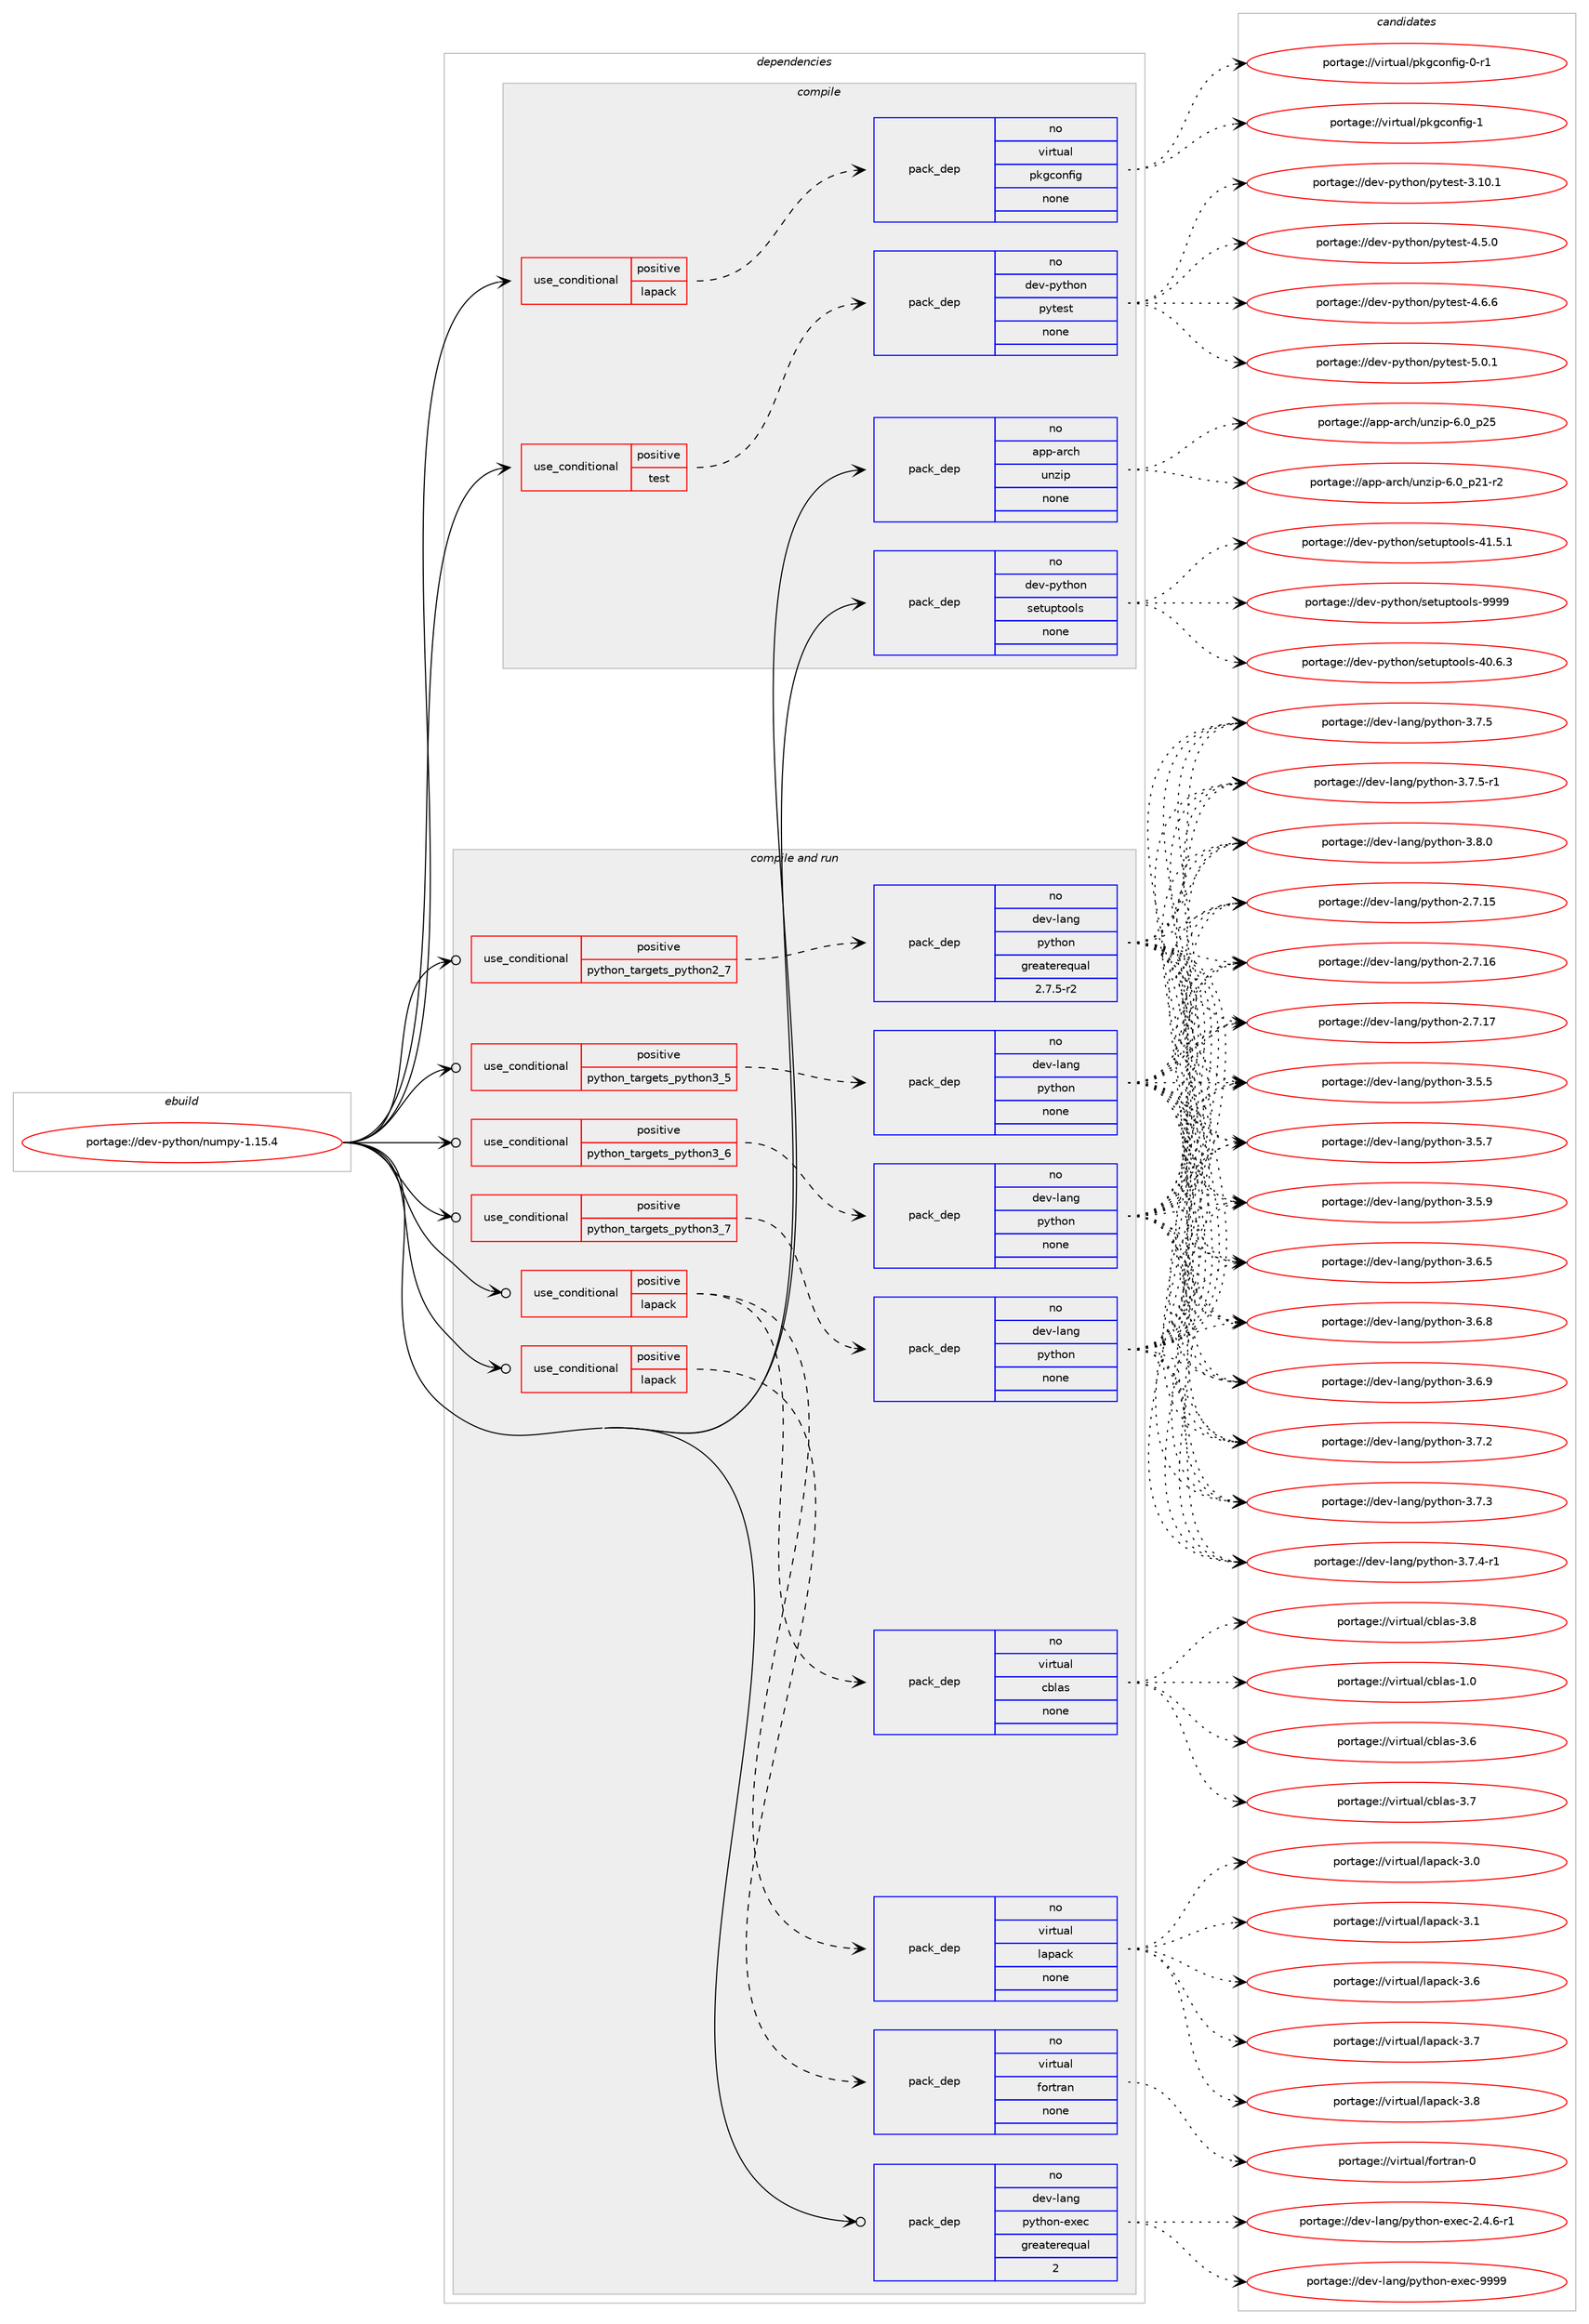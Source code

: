 digraph prolog {

# *************
# Graph options
# *************

newrank=true;
concentrate=true;
compound=true;
graph [rankdir=LR,fontname=Helvetica,fontsize=10,ranksep=1.5];#, ranksep=2.5, nodesep=0.2];
edge  [arrowhead=vee];
node  [fontname=Helvetica,fontsize=10];

# **********
# The ebuild
# **********

subgraph cluster_leftcol {
color=gray;
rank=same;
label=<<i>ebuild</i>>;
id [label="portage://dev-python/numpy-1.15.4", color=red, width=4, href="../dev-python/numpy-1.15.4.svg"];
}

# ****************
# The dependencies
# ****************

subgraph cluster_midcol {
color=gray;
label=<<i>dependencies</i>>;
subgraph cluster_compile {
fillcolor="#eeeeee";
style=filled;
label=<<i>compile</i>>;
subgraph cond32673 {
dependency152321 [label=<<TABLE BORDER="0" CELLBORDER="1" CELLSPACING="0" CELLPADDING="4"><TR><TD ROWSPAN="3" CELLPADDING="10">use_conditional</TD></TR><TR><TD>positive</TD></TR><TR><TD>lapack</TD></TR></TABLE>>, shape=none, color=red];
subgraph pack116319 {
dependency152322 [label=<<TABLE BORDER="0" CELLBORDER="1" CELLSPACING="0" CELLPADDING="4" WIDTH="220"><TR><TD ROWSPAN="6" CELLPADDING="30">pack_dep</TD></TR><TR><TD WIDTH="110">no</TD></TR><TR><TD>virtual</TD></TR><TR><TD>pkgconfig</TD></TR><TR><TD>none</TD></TR><TR><TD></TD></TR></TABLE>>, shape=none, color=blue];
}
dependency152321:e -> dependency152322:w [weight=20,style="dashed",arrowhead="vee"];
}
id:e -> dependency152321:w [weight=20,style="solid",arrowhead="vee"];
subgraph cond32674 {
dependency152323 [label=<<TABLE BORDER="0" CELLBORDER="1" CELLSPACING="0" CELLPADDING="4"><TR><TD ROWSPAN="3" CELLPADDING="10">use_conditional</TD></TR><TR><TD>positive</TD></TR><TR><TD>test</TD></TR></TABLE>>, shape=none, color=red];
subgraph pack116320 {
dependency152324 [label=<<TABLE BORDER="0" CELLBORDER="1" CELLSPACING="0" CELLPADDING="4" WIDTH="220"><TR><TD ROWSPAN="6" CELLPADDING="30">pack_dep</TD></TR><TR><TD WIDTH="110">no</TD></TR><TR><TD>dev-python</TD></TR><TR><TD>pytest</TD></TR><TR><TD>none</TD></TR><TR><TD></TD></TR></TABLE>>, shape=none, color=blue];
}
dependency152323:e -> dependency152324:w [weight=20,style="dashed",arrowhead="vee"];
}
id:e -> dependency152323:w [weight=20,style="solid",arrowhead="vee"];
subgraph pack116321 {
dependency152325 [label=<<TABLE BORDER="0" CELLBORDER="1" CELLSPACING="0" CELLPADDING="4" WIDTH="220"><TR><TD ROWSPAN="6" CELLPADDING="30">pack_dep</TD></TR><TR><TD WIDTH="110">no</TD></TR><TR><TD>app-arch</TD></TR><TR><TD>unzip</TD></TR><TR><TD>none</TD></TR><TR><TD></TD></TR></TABLE>>, shape=none, color=blue];
}
id:e -> dependency152325:w [weight=20,style="solid",arrowhead="vee"];
subgraph pack116322 {
dependency152326 [label=<<TABLE BORDER="0" CELLBORDER="1" CELLSPACING="0" CELLPADDING="4" WIDTH="220"><TR><TD ROWSPAN="6" CELLPADDING="30">pack_dep</TD></TR><TR><TD WIDTH="110">no</TD></TR><TR><TD>dev-python</TD></TR><TR><TD>setuptools</TD></TR><TR><TD>none</TD></TR><TR><TD></TD></TR></TABLE>>, shape=none, color=blue];
}
id:e -> dependency152326:w [weight=20,style="solid",arrowhead="vee"];
}
subgraph cluster_compileandrun {
fillcolor="#eeeeee";
style=filled;
label=<<i>compile and run</i>>;
subgraph cond32675 {
dependency152327 [label=<<TABLE BORDER="0" CELLBORDER="1" CELLSPACING="0" CELLPADDING="4"><TR><TD ROWSPAN="3" CELLPADDING="10">use_conditional</TD></TR><TR><TD>positive</TD></TR><TR><TD>lapack</TD></TR></TABLE>>, shape=none, color=red];
subgraph pack116323 {
dependency152328 [label=<<TABLE BORDER="0" CELLBORDER="1" CELLSPACING="0" CELLPADDING="4" WIDTH="220"><TR><TD ROWSPAN="6" CELLPADDING="30">pack_dep</TD></TR><TR><TD WIDTH="110">no</TD></TR><TR><TD>virtual</TD></TR><TR><TD>cblas</TD></TR><TR><TD>none</TD></TR><TR><TD></TD></TR></TABLE>>, shape=none, color=blue];
}
dependency152327:e -> dependency152328:w [weight=20,style="dashed",arrowhead="vee"];
subgraph pack116324 {
dependency152329 [label=<<TABLE BORDER="0" CELLBORDER="1" CELLSPACING="0" CELLPADDING="4" WIDTH="220"><TR><TD ROWSPAN="6" CELLPADDING="30">pack_dep</TD></TR><TR><TD WIDTH="110">no</TD></TR><TR><TD>virtual</TD></TR><TR><TD>lapack</TD></TR><TR><TD>none</TD></TR><TR><TD></TD></TR></TABLE>>, shape=none, color=blue];
}
dependency152327:e -> dependency152329:w [weight=20,style="dashed",arrowhead="vee"];
}
id:e -> dependency152327:w [weight=20,style="solid",arrowhead="odotvee"];
subgraph cond32676 {
dependency152330 [label=<<TABLE BORDER="0" CELLBORDER="1" CELLSPACING="0" CELLPADDING="4"><TR><TD ROWSPAN="3" CELLPADDING="10">use_conditional</TD></TR><TR><TD>positive</TD></TR><TR><TD>lapack</TD></TR></TABLE>>, shape=none, color=red];
subgraph pack116325 {
dependency152331 [label=<<TABLE BORDER="0" CELLBORDER="1" CELLSPACING="0" CELLPADDING="4" WIDTH="220"><TR><TD ROWSPAN="6" CELLPADDING="30">pack_dep</TD></TR><TR><TD WIDTH="110">no</TD></TR><TR><TD>virtual</TD></TR><TR><TD>fortran</TD></TR><TR><TD>none</TD></TR><TR><TD></TD></TR></TABLE>>, shape=none, color=blue];
}
dependency152330:e -> dependency152331:w [weight=20,style="dashed",arrowhead="vee"];
}
id:e -> dependency152330:w [weight=20,style="solid",arrowhead="odotvee"];
subgraph cond32677 {
dependency152332 [label=<<TABLE BORDER="0" CELLBORDER="1" CELLSPACING="0" CELLPADDING="4"><TR><TD ROWSPAN="3" CELLPADDING="10">use_conditional</TD></TR><TR><TD>positive</TD></TR><TR><TD>python_targets_python2_7</TD></TR></TABLE>>, shape=none, color=red];
subgraph pack116326 {
dependency152333 [label=<<TABLE BORDER="0" CELLBORDER="1" CELLSPACING="0" CELLPADDING="4" WIDTH="220"><TR><TD ROWSPAN="6" CELLPADDING="30">pack_dep</TD></TR><TR><TD WIDTH="110">no</TD></TR><TR><TD>dev-lang</TD></TR><TR><TD>python</TD></TR><TR><TD>greaterequal</TD></TR><TR><TD>2.7.5-r2</TD></TR></TABLE>>, shape=none, color=blue];
}
dependency152332:e -> dependency152333:w [weight=20,style="dashed",arrowhead="vee"];
}
id:e -> dependency152332:w [weight=20,style="solid",arrowhead="odotvee"];
subgraph cond32678 {
dependency152334 [label=<<TABLE BORDER="0" CELLBORDER="1" CELLSPACING="0" CELLPADDING="4"><TR><TD ROWSPAN="3" CELLPADDING="10">use_conditional</TD></TR><TR><TD>positive</TD></TR><TR><TD>python_targets_python3_5</TD></TR></TABLE>>, shape=none, color=red];
subgraph pack116327 {
dependency152335 [label=<<TABLE BORDER="0" CELLBORDER="1" CELLSPACING="0" CELLPADDING="4" WIDTH="220"><TR><TD ROWSPAN="6" CELLPADDING="30">pack_dep</TD></TR><TR><TD WIDTH="110">no</TD></TR><TR><TD>dev-lang</TD></TR><TR><TD>python</TD></TR><TR><TD>none</TD></TR><TR><TD></TD></TR></TABLE>>, shape=none, color=blue];
}
dependency152334:e -> dependency152335:w [weight=20,style="dashed",arrowhead="vee"];
}
id:e -> dependency152334:w [weight=20,style="solid",arrowhead="odotvee"];
subgraph cond32679 {
dependency152336 [label=<<TABLE BORDER="0" CELLBORDER="1" CELLSPACING="0" CELLPADDING="4"><TR><TD ROWSPAN="3" CELLPADDING="10">use_conditional</TD></TR><TR><TD>positive</TD></TR><TR><TD>python_targets_python3_6</TD></TR></TABLE>>, shape=none, color=red];
subgraph pack116328 {
dependency152337 [label=<<TABLE BORDER="0" CELLBORDER="1" CELLSPACING="0" CELLPADDING="4" WIDTH="220"><TR><TD ROWSPAN="6" CELLPADDING="30">pack_dep</TD></TR><TR><TD WIDTH="110">no</TD></TR><TR><TD>dev-lang</TD></TR><TR><TD>python</TD></TR><TR><TD>none</TD></TR><TR><TD></TD></TR></TABLE>>, shape=none, color=blue];
}
dependency152336:e -> dependency152337:w [weight=20,style="dashed",arrowhead="vee"];
}
id:e -> dependency152336:w [weight=20,style="solid",arrowhead="odotvee"];
subgraph cond32680 {
dependency152338 [label=<<TABLE BORDER="0" CELLBORDER="1" CELLSPACING="0" CELLPADDING="4"><TR><TD ROWSPAN="3" CELLPADDING="10">use_conditional</TD></TR><TR><TD>positive</TD></TR><TR><TD>python_targets_python3_7</TD></TR></TABLE>>, shape=none, color=red];
subgraph pack116329 {
dependency152339 [label=<<TABLE BORDER="0" CELLBORDER="1" CELLSPACING="0" CELLPADDING="4" WIDTH="220"><TR><TD ROWSPAN="6" CELLPADDING="30">pack_dep</TD></TR><TR><TD WIDTH="110">no</TD></TR><TR><TD>dev-lang</TD></TR><TR><TD>python</TD></TR><TR><TD>none</TD></TR><TR><TD></TD></TR></TABLE>>, shape=none, color=blue];
}
dependency152338:e -> dependency152339:w [weight=20,style="dashed",arrowhead="vee"];
}
id:e -> dependency152338:w [weight=20,style="solid",arrowhead="odotvee"];
subgraph pack116330 {
dependency152340 [label=<<TABLE BORDER="0" CELLBORDER="1" CELLSPACING="0" CELLPADDING="4" WIDTH="220"><TR><TD ROWSPAN="6" CELLPADDING="30">pack_dep</TD></TR><TR><TD WIDTH="110">no</TD></TR><TR><TD>dev-lang</TD></TR><TR><TD>python-exec</TD></TR><TR><TD>greaterequal</TD></TR><TR><TD>2</TD></TR></TABLE>>, shape=none, color=blue];
}
id:e -> dependency152340:w [weight=20,style="solid",arrowhead="odotvee"];
}
subgraph cluster_run {
fillcolor="#eeeeee";
style=filled;
label=<<i>run</i>>;
}
}

# **************
# The candidates
# **************

subgraph cluster_choices {
rank=same;
color=gray;
label=<<i>candidates</i>>;

subgraph choice116319 {
color=black;
nodesep=1;
choiceportage11810511411611797108471121071039911111010210510345484511449 [label="portage://virtual/pkgconfig-0-r1", color=red, width=4,href="../virtual/pkgconfig-0-r1.svg"];
choiceportage1181051141161179710847112107103991111101021051034549 [label="portage://virtual/pkgconfig-1", color=red, width=4,href="../virtual/pkgconfig-1.svg"];
dependency152322:e -> choiceportage11810511411611797108471121071039911111010210510345484511449:w [style=dotted,weight="100"];
dependency152322:e -> choiceportage1181051141161179710847112107103991111101021051034549:w [style=dotted,weight="100"];
}
subgraph choice116320 {
color=black;
nodesep=1;
choiceportage100101118451121211161041111104711212111610111511645514649484649 [label="portage://dev-python/pytest-3.10.1", color=red, width=4,href="../dev-python/pytest-3.10.1.svg"];
choiceportage1001011184511212111610411111047112121116101115116455246534648 [label="portage://dev-python/pytest-4.5.0", color=red, width=4,href="../dev-python/pytest-4.5.0.svg"];
choiceportage1001011184511212111610411111047112121116101115116455246544654 [label="portage://dev-python/pytest-4.6.6", color=red, width=4,href="../dev-python/pytest-4.6.6.svg"];
choiceportage1001011184511212111610411111047112121116101115116455346484649 [label="portage://dev-python/pytest-5.0.1", color=red, width=4,href="../dev-python/pytest-5.0.1.svg"];
dependency152324:e -> choiceportage100101118451121211161041111104711212111610111511645514649484649:w [style=dotted,weight="100"];
dependency152324:e -> choiceportage1001011184511212111610411111047112121116101115116455246534648:w [style=dotted,weight="100"];
dependency152324:e -> choiceportage1001011184511212111610411111047112121116101115116455246544654:w [style=dotted,weight="100"];
dependency152324:e -> choiceportage1001011184511212111610411111047112121116101115116455346484649:w [style=dotted,weight="100"];
}
subgraph choice116321 {
color=black;
nodesep=1;
choiceportage9711211245971149910447117110122105112455446489511250494511450 [label="portage://app-arch/unzip-6.0_p21-r2", color=red, width=4,href="../app-arch/unzip-6.0_p21-r2.svg"];
choiceportage971121124597114991044711711012210511245544648951125053 [label="portage://app-arch/unzip-6.0_p25", color=red, width=4,href="../app-arch/unzip-6.0_p25.svg"];
dependency152325:e -> choiceportage9711211245971149910447117110122105112455446489511250494511450:w [style=dotted,weight="100"];
dependency152325:e -> choiceportage971121124597114991044711711012210511245544648951125053:w [style=dotted,weight="100"];
}
subgraph choice116322 {
color=black;
nodesep=1;
choiceportage100101118451121211161041111104711510111611711211611111110811545524846544651 [label="portage://dev-python/setuptools-40.6.3", color=red, width=4,href="../dev-python/setuptools-40.6.3.svg"];
choiceportage100101118451121211161041111104711510111611711211611111110811545524946534649 [label="portage://dev-python/setuptools-41.5.1", color=red, width=4,href="../dev-python/setuptools-41.5.1.svg"];
choiceportage10010111845112121116104111110471151011161171121161111111081154557575757 [label="portage://dev-python/setuptools-9999", color=red, width=4,href="../dev-python/setuptools-9999.svg"];
dependency152326:e -> choiceportage100101118451121211161041111104711510111611711211611111110811545524846544651:w [style=dotted,weight="100"];
dependency152326:e -> choiceportage100101118451121211161041111104711510111611711211611111110811545524946534649:w [style=dotted,weight="100"];
dependency152326:e -> choiceportage10010111845112121116104111110471151011161171121161111111081154557575757:w [style=dotted,weight="100"];
}
subgraph choice116323 {
color=black;
nodesep=1;
choiceportage118105114116117971084799981089711545494648 [label="portage://virtual/cblas-1.0", color=red, width=4,href="../virtual/cblas-1.0.svg"];
choiceportage118105114116117971084799981089711545514654 [label="portage://virtual/cblas-3.6", color=red, width=4,href="../virtual/cblas-3.6.svg"];
choiceportage118105114116117971084799981089711545514655 [label="portage://virtual/cblas-3.7", color=red, width=4,href="../virtual/cblas-3.7.svg"];
choiceportage118105114116117971084799981089711545514656 [label="portage://virtual/cblas-3.8", color=red, width=4,href="../virtual/cblas-3.8.svg"];
dependency152328:e -> choiceportage118105114116117971084799981089711545494648:w [style=dotted,weight="100"];
dependency152328:e -> choiceportage118105114116117971084799981089711545514654:w [style=dotted,weight="100"];
dependency152328:e -> choiceportage118105114116117971084799981089711545514655:w [style=dotted,weight="100"];
dependency152328:e -> choiceportage118105114116117971084799981089711545514656:w [style=dotted,weight="100"];
}
subgraph choice116324 {
color=black;
nodesep=1;
choiceportage118105114116117971084710897112979910745514648 [label="portage://virtual/lapack-3.0", color=red, width=4,href="../virtual/lapack-3.0.svg"];
choiceportage118105114116117971084710897112979910745514649 [label="portage://virtual/lapack-3.1", color=red, width=4,href="../virtual/lapack-3.1.svg"];
choiceportage118105114116117971084710897112979910745514654 [label="portage://virtual/lapack-3.6", color=red, width=4,href="../virtual/lapack-3.6.svg"];
choiceportage118105114116117971084710897112979910745514655 [label="portage://virtual/lapack-3.7", color=red, width=4,href="../virtual/lapack-3.7.svg"];
choiceportage118105114116117971084710897112979910745514656 [label="portage://virtual/lapack-3.8", color=red, width=4,href="../virtual/lapack-3.8.svg"];
dependency152329:e -> choiceportage118105114116117971084710897112979910745514648:w [style=dotted,weight="100"];
dependency152329:e -> choiceportage118105114116117971084710897112979910745514649:w [style=dotted,weight="100"];
dependency152329:e -> choiceportage118105114116117971084710897112979910745514654:w [style=dotted,weight="100"];
dependency152329:e -> choiceportage118105114116117971084710897112979910745514655:w [style=dotted,weight="100"];
dependency152329:e -> choiceportage118105114116117971084710897112979910745514656:w [style=dotted,weight="100"];
}
subgraph choice116325 {
color=black;
nodesep=1;
choiceportage1181051141161179710847102111114116114971104548 [label="portage://virtual/fortran-0", color=red, width=4,href="../virtual/fortran-0.svg"];
dependency152331:e -> choiceportage1181051141161179710847102111114116114971104548:w [style=dotted,weight="100"];
}
subgraph choice116326 {
color=black;
nodesep=1;
choiceportage10010111845108971101034711212111610411111045504655464953 [label="portage://dev-lang/python-2.7.15", color=red, width=4,href="../dev-lang/python-2.7.15.svg"];
choiceportage10010111845108971101034711212111610411111045504655464954 [label="portage://dev-lang/python-2.7.16", color=red, width=4,href="../dev-lang/python-2.7.16.svg"];
choiceportage10010111845108971101034711212111610411111045504655464955 [label="portage://dev-lang/python-2.7.17", color=red, width=4,href="../dev-lang/python-2.7.17.svg"];
choiceportage100101118451089711010347112121116104111110455146534653 [label="portage://dev-lang/python-3.5.5", color=red, width=4,href="../dev-lang/python-3.5.5.svg"];
choiceportage100101118451089711010347112121116104111110455146534655 [label="portage://dev-lang/python-3.5.7", color=red, width=4,href="../dev-lang/python-3.5.7.svg"];
choiceportage100101118451089711010347112121116104111110455146534657 [label="portage://dev-lang/python-3.5.9", color=red, width=4,href="../dev-lang/python-3.5.9.svg"];
choiceportage100101118451089711010347112121116104111110455146544653 [label="portage://dev-lang/python-3.6.5", color=red, width=4,href="../dev-lang/python-3.6.5.svg"];
choiceportage100101118451089711010347112121116104111110455146544656 [label="portage://dev-lang/python-3.6.8", color=red, width=4,href="../dev-lang/python-3.6.8.svg"];
choiceportage100101118451089711010347112121116104111110455146544657 [label="portage://dev-lang/python-3.6.9", color=red, width=4,href="../dev-lang/python-3.6.9.svg"];
choiceportage100101118451089711010347112121116104111110455146554650 [label="portage://dev-lang/python-3.7.2", color=red, width=4,href="../dev-lang/python-3.7.2.svg"];
choiceportage100101118451089711010347112121116104111110455146554651 [label="portage://dev-lang/python-3.7.3", color=red, width=4,href="../dev-lang/python-3.7.3.svg"];
choiceportage1001011184510897110103471121211161041111104551465546524511449 [label="portage://dev-lang/python-3.7.4-r1", color=red, width=4,href="../dev-lang/python-3.7.4-r1.svg"];
choiceportage100101118451089711010347112121116104111110455146554653 [label="portage://dev-lang/python-3.7.5", color=red, width=4,href="../dev-lang/python-3.7.5.svg"];
choiceportage1001011184510897110103471121211161041111104551465546534511449 [label="portage://dev-lang/python-3.7.5-r1", color=red, width=4,href="../dev-lang/python-3.7.5-r1.svg"];
choiceportage100101118451089711010347112121116104111110455146564648 [label="portage://dev-lang/python-3.8.0", color=red, width=4,href="../dev-lang/python-3.8.0.svg"];
dependency152333:e -> choiceportage10010111845108971101034711212111610411111045504655464953:w [style=dotted,weight="100"];
dependency152333:e -> choiceportage10010111845108971101034711212111610411111045504655464954:w [style=dotted,weight="100"];
dependency152333:e -> choiceportage10010111845108971101034711212111610411111045504655464955:w [style=dotted,weight="100"];
dependency152333:e -> choiceportage100101118451089711010347112121116104111110455146534653:w [style=dotted,weight="100"];
dependency152333:e -> choiceportage100101118451089711010347112121116104111110455146534655:w [style=dotted,weight="100"];
dependency152333:e -> choiceportage100101118451089711010347112121116104111110455146534657:w [style=dotted,weight="100"];
dependency152333:e -> choiceportage100101118451089711010347112121116104111110455146544653:w [style=dotted,weight="100"];
dependency152333:e -> choiceportage100101118451089711010347112121116104111110455146544656:w [style=dotted,weight="100"];
dependency152333:e -> choiceportage100101118451089711010347112121116104111110455146544657:w [style=dotted,weight="100"];
dependency152333:e -> choiceportage100101118451089711010347112121116104111110455146554650:w [style=dotted,weight="100"];
dependency152333:e -> choiceportage100101118451089711010347112121116104111110455146554651:w [style=dotted,weight="100"];
dependency152333:e -> choiceportage1001011184510897110103471121211161041111104551465546524511449:w [style=dotted,weight="100"];
dependency152333:e -> choiceportage100101118451089711010347112121116104111110455146554653:w [style=dotted,weight="100"];
dependency152333:e -> choiceportage1001011184510897110103471121211161041111104551465546534511449:w [style=dotted,weight="100"];
dependency152333:e -> choiceportage100101118451089711010347112121116104111110455146564648:w [style=dotted,weight="100"];
}
subgraph choice116327 {
color=black;
nodesep=1;
choiceportage10010111845108971101034711212111610411111045504655464953 [label="portage://dev-lang/python-2.7.15", color=red, width=4,href="../dev-lang/python-2.7.15.svg"];
choiceportage10010111845108971101034711212111610411111045504655464954 [label="portage://dev-lang/python-2.7.16", color=red, width=4,href="../dev-lang/python-2.7.16.svg"];
choiceportage10010111845108971101034711212111610411111045504655464955 [label="portage://dev-lang/python-2.7.17", color=red, width=4,href="../dev-lang/python-2.7.17.svg"];
choiceportage100101118451089711010347112121116104111110455146534653 [label="portage://dev-lang/python-3.5.5", color=red, width=4,href="../dev-lang/python-3.5.5.svg"];
choiceportage100101118451089711010347112121116104111110455146534655 [label="portage://dev-lang/python-3.5.7", color=red, width=4,href="../dev-lang/python-3.5.7.svg"];
choiceportage100101118451089711010347112121116104111110455146534657 [label="portage://dev-lang/python-3.5.9", color=red, width=4,href="../dev-lang/python-3.5.9.svg"];
choiceportage100101118451089711010347112121116104111110455146544653 [label="portage://dev-lang/python-3.6.5", color=red, width=4,href="../dev-lang/python-3.6.5.svg"];
choiceportage100101118451089711010347112121116104111110455146544656 [label="portage://dev-lang/python-3.6.8", color=red, width=4,href="../dev-lang/python-3.6.8.svg"];
choiceportage100101118451089711010347112121116104111110455146544657 [label="portage://dev-lang/python-3.6.9", color=red, width=4,href="../dev-lang/python-3.6.9.svg"];
choiceportage100101118451089711010347112121116104111110455146554650 [label="portage://dev-lang/python-3.7.2", color=red, width=4,href="../dev-lang/python-3.7.2.svg"];
choiceportage100101118451089711010347112121116104111110455146554651 [label="portage://dev-lang/python-3.7.3", color=red, width=4,href="../dev-lang/python-3.7.3.svg"];
choiceportage1001011184510897110103471121211161041111104551465546524511449 [label="portage://dev-lang/python-3.7.4-r1", color=red, width=4,href="../dev-lang/python-3.7.4-r1.svg"];
choiceportage100101118451089711010347112121116104111110455146554653 [label="portage://dev-lang/python-3.7.5", color=red, width=4,href="../dev-lang/python-3.7.5.svg"];
choiceportage1001011184510897110103471121211161041111104551465546534511449 [label="portage://dev-lang/python-3.7.5-r1", color=red, width=4,href="../dev-lang/python-3.7.5-r1.svg"];
choiceportage100101118451089711010347112121116104111110455146564648 [label="portage://dev-lang/python-3.8.0", color=red, width=4,href="../dev-lang/python-3.8.0.svg"];
dependency152335:e -> choiceportage10010111845108971101034711212111610411111045504655464953:w [style=dotted,weight="100"];
dependency152335:e -> choiceportage10010111845108971101034711212111610411111045504655464954:w [style=dotted,weight="100"];
dependency152335:e -> choiceportage10010111845108971101034711212111610411111045504655464955:w [style=dotted,weight="100"];
dependency152335:e -> choiceportage100101118451089711010347112121116104111110455146534653:w [style=dotted,weight="100"];
dependency152335:e -> choiceportage100101118451089711010347112121116104111110455146534655:w [style=dotted,weight="100"];
dependency152335:e -> choiceportage100101118451089711010347112121116104111110455146534657:w [style=dotted,weight="100"];
dependency152335:e -> choiceportage100101118451089711010347112121116104111110455146544653:w [style=dotted,weight="100"];
dependency152335:e -> choiceportage100101118451089711010347112121116104111110455146544656:w [style=dotted,weight="100"];
dependency152335:e -> choiceportage100101118451089711010347112121116104111110455146544657:w [style=dotted,weight="100"];
dependency152335:e -> choiceportage100101118451089711010347112121116104111110455146554650:w [style=dotted,weight="100"];
dependency152335:e -> choiceportage100101118451089711010347112121116104111110455146554651:w [style=dotted,weight="100"];
dependency152335:e -> choiceportage1001011184510897110103471121211161041111104551465546524511449:w [style=dotted,weight="100"];
dependency152335:e -> choiceportage100101118451089711010347112121116104111110455146554653:w [style=dotted,weight="100"];
dependency152335:e -> choiceportage1001011184510897110103471121211161041111104551465546534511449:w [style=dotted,weight="100"];
dependency152335:e -> choiceportage100101118451089711010347112121116104111110455146564648:w [style=dotted,weight="100"];
}
subgraph choice116328 {
color=black;
nodesep=1;
choiceportage10010111845108971101034711212111610411111045504655464953 [label="portage://dev-lang/python-2.7.15", color=red, width=4,href="../dev-lang/python-2.7.15.svg"];
choiceportage10010111845108971101034711212111610411111045504655464954 [label="portage://dev-lang/python-2.7.16", color=red, width=4,href="../dev-lang/python-2.7.16.svg"];
choiceportage10010111845108971101034711212111610411111045504655464955 [label="portage://dev-lang/python-2.7.17", color=red, width=4,href="../dev-lang/python-2.7.17.svg"];
choiceportage100101118451089711010347112121116104111110455146534653 [label="portage://dev-lang/python-3.5.5", color=red, width=4,href="../dev-lang/python-3.5.5.svg"];
choiceportage100101118451089711010347112121116104111110455146534655 [label="portage://dev-lang/python-3.5.7", color=red, width=4,href="../dev-lang/python-3.5.7.svg"];
choiceportage100101118451089711010347112121116104111110455146534657 [label="portage://dev-lang/python-3.5.9", color=red, width=4,href="../dev-lang/python-3.5.9.svg"];
choiceportage100101118451089711010347112121116104111110455146544653 [label="portage://dev-lang/python-3.6.5", color=red, width=4,href="../dev-lang/python-3.6.5.svg"];
choiceportage100101118451089711010347112121116104111110455146544656 [label="portage://dev-lang/python-3.6.8", color=red, width=4,href="../dev-lang/python-3.6.8.svg"];
choiceportage100101118451089711010347112121116104111110455146544657 [label="portage://dev-lang/python-3.6.9", color=red, width=4,href="../dev-lang/python-3.6.9.svg"];
choiceportage100101118451089711010347112121116104111110455146554650 [label="portage://dev-lang/python-3.7.2", color=red, width=4,href="../dev-lang/python-3.7.2.svg"];
choiceportage100101118451089711010347112121116104111110455146554651 [label="portage://dev-lang/python-3.7.3", color=red, width=4,href="../dev-lang/python-3.7.3.svg"];
choiceportage1001011184510897110103471121211161041111104551465546524511449 [label="portage://dev-lang/python-3.7.4-r1", color=red, width=4,href="../dev-lang/python-3.7.4-r1.svg"];
choiceportage100101118451089711010347112121116104111110455146554653 [label="portage://dev-lang/python-3.7.5", color=red, width=4,href="../dev-lang/python-3.7.5.svg"];
choiceportage1001011184510897110103471121211161041111104551465546534511449 [label="portage://dev-lang/python-3.7.5-r1", color=red, width=4,href="../dev-lang/python-3.7.5-r1.svg"];
choiceportage100101118451089711010347112121116104111110455146564648 [label="portage://dev-lang/python-3.8.0", color=red, width=4,href="../dev-lang/python-3.8.0.svg"];
dependency152337:e -> choiceportage10010111845108971101034711212111610411111045504655464953:w [style=dotted,weight="100"];
dependency152337:e -> choiceportage10010111845108971101034711212111610411111045504655464954:w [style=dotted,weight="100"];
dependency152337:e -> choiceportage10010111845108971101034711212111610411111045504655464955:w [style=dotted,weight="100"];
dependency152337:e -> choiceportage100101118451089711010347112121116104111110455146534653:w [style=dotted,weight="100"];
dependency152337:e -> choiceportage100101118451089711010347112121116104111110455146534655:w [style=dotted,weight="100"];
dependency152337:e -> choiceportage100101118451089711010347112121116104111110455146534657:w [style=dotted,weight="100"];
dependency152337:e -> choiceportage100101118451089711010347112121116104111110455146544653:w [style=dotted,weight="100"];
dependency152337:e -> choiceportage100101118451089711010347112121116104111110455146544656:w [style=dotted,weight="100"];
dependency152337:e -> choiceportage100101118451089711010347112121116104111110455146544657:w [style=dotted,weight="100"];
dependency152337:e -> choiceportage100101118451089711010347112121116104111110455146554650:w [style=dotted,weight="100"];
dependency152337:e -> choiceportage100101118451089711010347112121116104111110455146554651:w [style=dotted,weight="100"];
dependency152337:e -> choiceportage1001011184510897110103471121211161041111104551465546524511449:w [style=dotted,weight="100"];
dependency152337:e -> choiceportage100101118451089711010347112121116104111110455146554653:w [style=dotted,weight="100"];
dependency152337:e -> choiceportage1001011184510897110103471121211161041111104551465546534511449:w [style=dotted,weight="100"];
dependency152337:e -> choiceportage100101118451089711010347112121116104111110455146564648:w [style=dotted,weight="100"];
}
subgraph choice116329 {
color=black;
nodesep=1;
choiceportage10010111845108971101034711212111610411111045504655464953 [label="portage://dev-lang/python-2.7.15", color=red, width=4,href="../dev-lang/python-2.7.15.svg"];
choiceportage10010111845108971101034711212111610411111045504655464954 [label="portage://dev-lang/python-2.7.16", color=red, width=4,href="../dev-lang/python-2.7.16.svg"];
choiceportage10010111845108971101034711212111610411111045504655464955 [label="portage://dev-lang/python-2.7.17", color=red, width=4,href="../dev-lang/python-2.7.17.svg"];
choiceportage100101118451089711010347112121116104111110455146534653 [label="portage://dev-lang/python-3.5.5", color=red, width=4,href="../dev-lang/python-3.5.5.svg"];
choiceportage100101118451089711010347112121116104111110455146534655 [label="portage://dev-lang/python-3.5.7", color=red, width=4,href="../dev-lang/python-3.5.7.svg"];
choiceportage100101118451089711010347112121116104111110455146534657 [label="portage://dev-lang/python-3.5.9", color=red, width=4,href="../dev-lang/python-3.5.9.svg"];
choiceportage100101118451089711010347112121116104111110455146544653 [label="portage://dev-lang/python-3.6.5", color=red, width=4,href="../dev-lang/python-3.6.5.svg"];
choiceportage100101118451089711010347112121116104111110455146544656 [label="portage://dev-lang/python-3.6.8", color=red, width=4,href="../dev-lang/python-3.6.8.svg"];
choiceportage100101118451089711010347112121116104111110455146544657 [label="portage://dev-lang/python-3.6.9", color=red, width=4,href="../dev-lang/python-3.6.9.svg"];
choiceportage100101118451089711010347112121116104111110455146554650 [label="portage://dev-lang/python-3.7.2", color=red, width=4,href="../dev-lang/python-3.7.2.svg"];
choiceportage100101118451089711010347112121116104111110455146554651 [label="portage://dev-lang/python-3.7.3", color=red, width=4,href="../dev-lang/python-3.7.3.svg"];
choiceportage1001011184510897110103471121211161041111104551465546524511449 [label="portage://dev-lang/python-3.7.4-r1", color=red, width=4,href="../dev-lang/python-3.7.4-r1.svg"];
choiceportage100101118451089711010347112121116104111110455146554653 [label="portage://dev-lang/python-3.7.5", color=red, width=4,href="../dev-lang/python-3.7.5.svg"];
choiceportage1001011184510897110103471121211161041111104551465546534511449 [label="portage://dev-lang/python-3.7.5-r1", color=red, width=4,href="../dev-lang/python-3.7.5-r1.svg"];
choiceportage100101118451089711010347112121116104111110455146564648 [label="portage://dev-lang/python-3.8.0", color=red, width=4,href="../dev-lang/python-3.8.0.svg"];
dependency152339:e -> choiceportage10010111845108971101034711212111610411111045504655464953:w [style=dotted,weight="100"];
dependency152339:e -> choiceportage10010111845108971101034711212111610411111045504655464954:w [style=dotted,weight="100"];
dependency152339:e -> choiceportage10010111845108971101034711212111610411111045504655464955:w [style=dotted,weight="100"];
dependency152339:e -> choiceportage100101118451089711010347112121116104111110455146534653:w [style=dotted,weight="100"];
dependency152339:e -> choiceportage100101118451089711010347112121116104111110455146534655:w [style=dotted,weight="100"];
dependency152339:e -> choiceportage100101118451089711010347112121116104111110455146534657:w [style=dotted,weight="100"];
dependency152339:e -> choiceportage100101118451089711010347112121116104111110455146544653:w [style=dotted,weight="100"];
dependency152339:e -> choiceportage100101118451089711010347112121116104111110455146544656:w [style=dotted,weight="100"];
dependency152339:e -> choiceportage100101118451089711010347112121116104111110455146544657:w [style=dotted,weight="100"];
dependency152339:e -> choiceportage100101118451089711010347112121116104111110455146554650:w [style=dotted,weight="100"];
dependency152339:e -> choiceportage100101118451089711010347112121116104111110455146554651:w [style=dotted,weight="100"];
dependency152339:e -> choiceportage1001011184510897110103471121211161041111104551465546524511449:w [style=dotted,weight="100"];
dependency152339:e -> choiceportage100101118451089711010347112121116104111110455146554653:w [style=dotted,weight="100"];
dependency152339:e -> choiceportage1001011184510897110103471121211161041111104551465546534511449:w [style=dotted,weight="100"];
dependency152339:e -> choiceportage100101118451089711010347112121116104111110455146564648:w [style=dotted,weight="100"];
}
subgraph choice116330 {
color=black;
nodesep=1;
choiceportage10010111845108971101034711212111610411111045101120101994550465246544511449 [label="portage://dev-lang/python-exec-2.4.6-r1", color=red, width=4,href="../dev-lang/python-exec-2.4.6-r1.svg"];
choiceportage10010111845108971101034711212111610411111045101120101994557575757 [label="portage://dev-lang/python-exec-9999", color=red, width=4,href="../dev-lang/python-exec-9999.svg"];
dependency152340:e -> choiceportage10010111845108971101034711212111610411111045101120101994550465246544511449:w [style=dotted,weight="100"];
dependency152340:e -> choiceportage10010111845108971101034711212111610411111045101120101994557575757:w [style=dotted,weight="100"];
}
}

}
